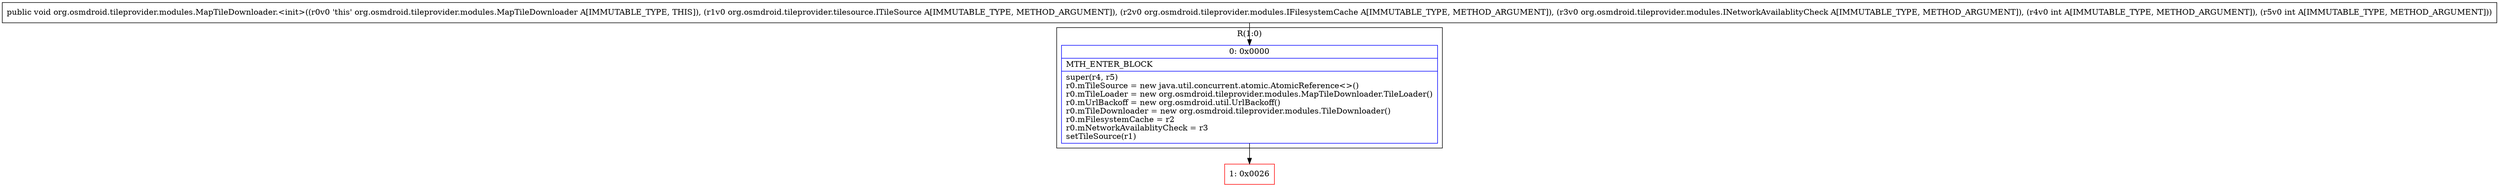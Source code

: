 digraph "CFG fororg.osmdroid.tileprovider.modules.MapTileDownloader.\<init\>(Lorg\/osmdroid\/tileprovider\/tilesource\/ITileSource;Lorg\/osmdroid\/tileprovider\/modules\/IFilesystemCache;Lorg\/osmdroid\/tileprovider\/modules\/INetworkAvailablityCheck;II)V" {
subgraph cluster_Region_966410011 {
label = "R(1:0)";
node [shape=record,color=blue];
Node_0 [shape=record,label="{0\:\ 0x0000|MTH_ENTER_BLOCK\l|super(r4, r5)\lr0.mTileSource = new java.util.concurrent.atomic.AtomicReference\<\>()\lr0.mTileLoader = new org.osmdroid.tileprovider.modules.MapTileDownloader.TileLoader()\lr0.mUrlBackoff = new org.osmdroid.util.UrlBackoff()\lr0.mTileDownloader = new org.osmdroid.tileprovider.modules.TileDownloader()\lr0.mFilesystemCache = r2\lr0.mNetworkAvailablityCheck = r3\lsetTileSource(r1)\l}"];
}
Node_1 [shape=record,color=red,label="{1\:\ 0x0026}"];
MethodNode[shape=record,label="{public void org.osmdroid.tileprovider.modules.MapTileDownloader.\<init\>((r0v0 'this' org.osmdroid.tileprovider.modules.MapTileDownloader A[IMMUTABLE_TYPE, THIS]), (r1v0 org.osmdroid.tileprovider.tilesource.ITileSource A[IMMUTABLE_TYPE, METHOD_ARGUMENT]), (r2v0 org.osmdroid.tileprovider.modules.IFilesystemCache A[IMMUTABLE_TYPE, METHOD_ARGUMENT]), (r3v0 org.osmdroid.tileprovider.modules.INetworkAvailablityCheck A[IMMUTABLE_TYPE, METHOD_ARGUMENT]), (r4v0 int A[IMMUTABLE_TYPE, METHOD_ARGUMENT]), (r5v0 int A[IMMUTABLE_TYPE, METHOD_ARGUMENT])) }"];
MethodNode -> Node_0;
Node_0 -> Node_1;
}

